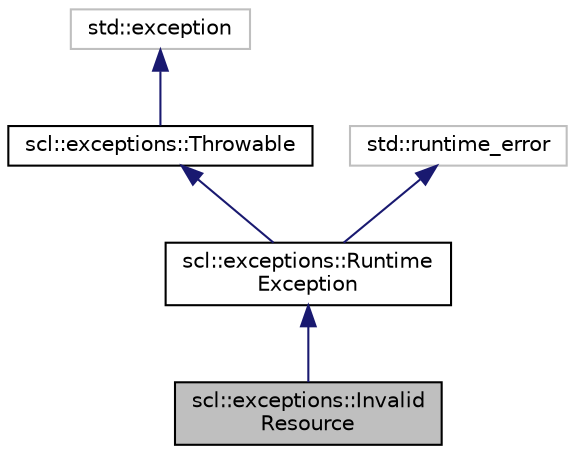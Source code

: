 digraph "scl::exceptions::InvalidResource"
{
  edge [fontname="Helvetica",fontsize="10",labelfontname="Helvetica",labelfontsize="10"];
  node [fontname="Helvetica",fontsize="10",shape=record];
  Node0 [label="scl::exceptions::Invalid\lResource",height=0.2,width=0.4,color="black", fillcolor="grey75", style="filled", fontcolor="black"];
  Node1 -> Node0 [dir="back",color="midnightblue",fontsize="10",style="solid",fontname="Helvetica"];
  Node1 [label="scl::exceptions::Runtime\lException",height=0.2,width=0.4,color="black", fillcolor="white", style="filled",URL="$classscl_1_1exceptions_1_1_runtime_exception.html",tooltip="Base class for exceptions that could never be checked at compile-time. "];
  Node2 -> Node1 [dir="back",color="midnightblue",fontsize="10",style="solid",fontname="Helvetica"];
  Node2 [label="scl::exceptions::Throwable",height=0.2,width=0.4,color="black", fillcolor="white", style="filled",URL="$structscl_1_1exceptions_1_1_throwable.html",tooltip="Base class of all throwable objects. "];
  Node3 -> Node2 [dir="back",color="midnightblue",fontsize="10",style="solid",fontname="Helvetica"];
  Node3 [label="std::exception",height=0.2,width=0.4,color="grey75", fillcolor="white", style="filled"];
  Node4 -> Node1 [dir="back",color="midnightblue",fontsize="10",style="solid",fontname="Helvetica"];
  Node4 [label="std::runtime_error",height=0.2,width=0.4,color="grey75", fillcolor="white", style="filled"];
}
